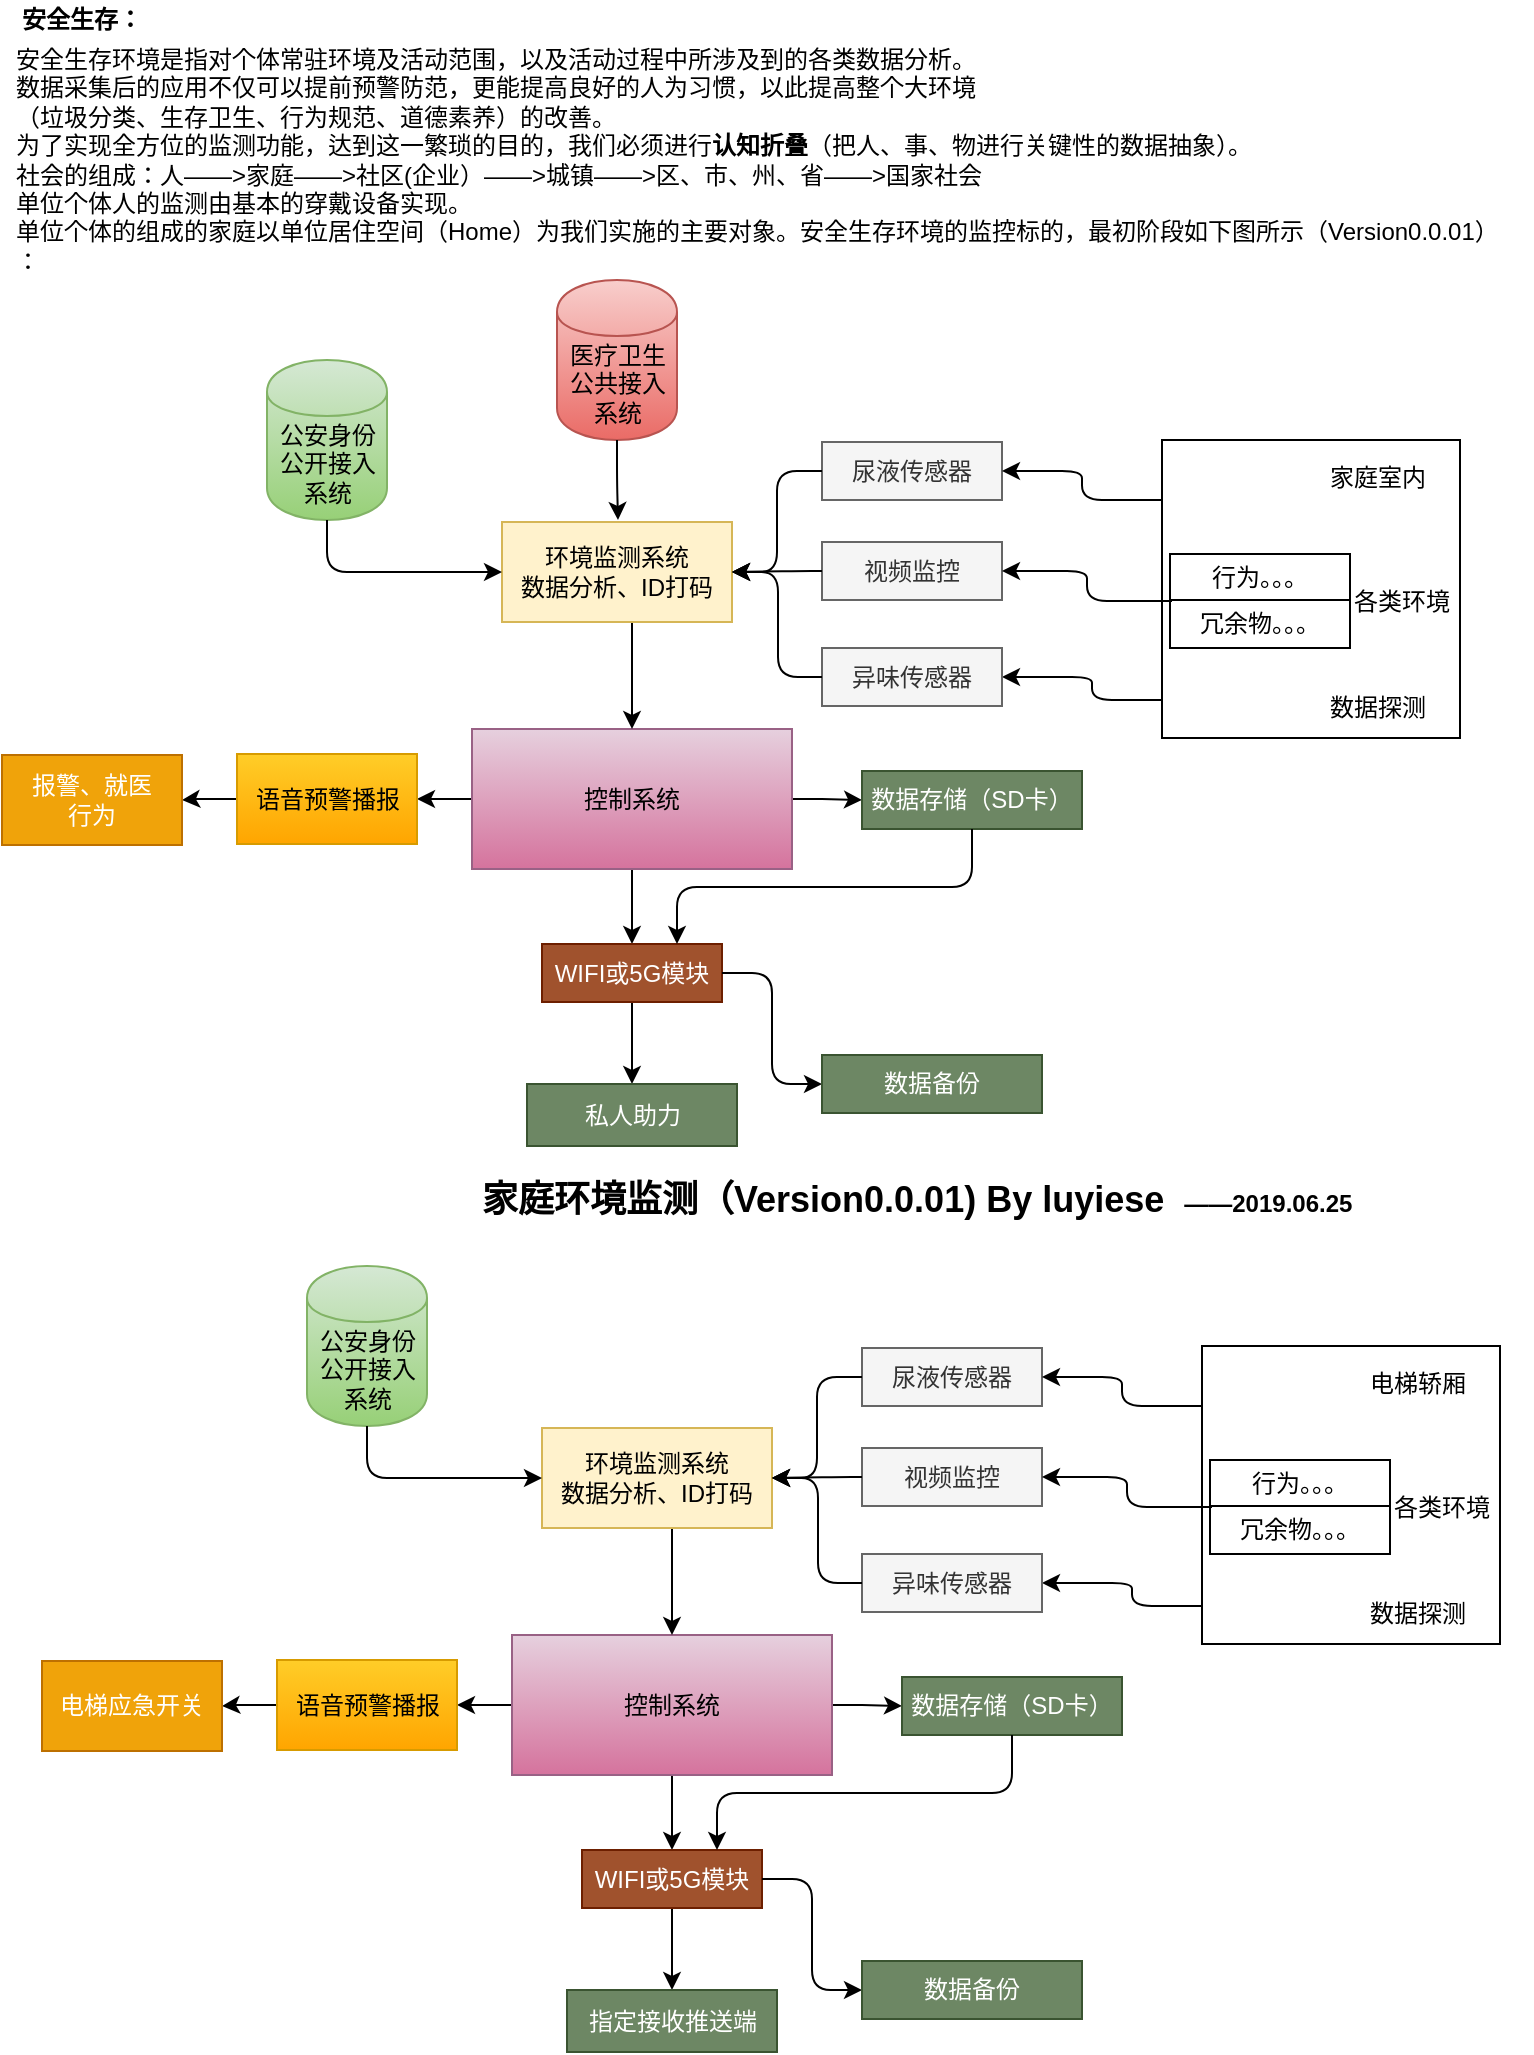 <mxfile version="11.0.2" type="github"><diagram id="euiM4bnVlnGrj6uJWChW" name="Page-1"><mxGraphModel dx="782" dy="1672" grid="1" gridSize="10" guides="1" tooltips="1" connect="1" arrows="1" fold="1" page="1" pageScale="1" pageWidth="827" pageHeight="1169" math="0" shadow="0"><root><mxCell id="0"/><mxCell id="1" parent="0"/><mxCell id="7qYvZs2lQt1LkEJZ6VYT-31" value="" style="edgeStyle=elbowEdgeStyle;elbow=horizontal;endArrow=classic;html=1;entryX=1;entryY=0.5;entryDx=0;entryDy=0;" edge="1" parent="1" target="7qYvZs2lQt1LkEJZ6VYT-30"><mxGeometry width="50" height="50" relative="1" as="geometry"><mxPoint x="620" y="160" as="sourcePoint"/><mxPoint x="540" y="85" as="targetPoint"/></mxGeometry></mxCell><mxCell id="7qYvZs2lQt1LkEJZ6VYT-43" value="" style="whiteSpace=wrap;html=1;aspect=fixed;" vertex="1" parent="1"><mxGeometry x="610" y="30" width="149" height="149" as="geometry"/></mxCell><mxCell id="7qYvZs2lQt1LkEJZ6VYT-20" value="" style="edgeStyle=orthogonalEdgeStyle;rounded=0;orthogonalLoop=1;jettySize=auto;html=1;" edge="1" parent="1" source="7qYvZs2lQt1LkEJZ6VYT-1" target="7qYvZs2lQt1LkEJZ6VYT-19"><mxGeometry relative="1" as="geometry"/></mxCell><mxCell id="7qYvZs2lQt1LkEJZ6VYT-26" style="edgeStyle=orthogonalEdgeStyle;rounded=0;orthogonalLoop=1;jettySize=auto;html=1;exitX=1;exitY=0.5;exitDx=0;exitDy=0;entryX=0;entryY=0.5;entryDx=0;entryDy=0;" edge="1" parent="1" source="7qYvZs2lQt1LkEJZ6VYT-1" target="7qYvZs2lQt1LkEJZ6VYT-25"><mxGeometry relative="1" as="geometry"><Array as="points"><mxPoint x="440" y="210"/><mxPoint x="440" y="210"/></Array></mxGeometry></mxCell><mxCell id="7qYvZs2lQt1LkEJZ6VYT-33" style="edgeStyle=orthogonalEdgeStyle;rounded=0;orthogonalLoop=1;jettySize=auto;html=1;exitX=0.5;exitY=1;exitDx=0;exitDy=0;entryX=0.5;entryY=0;entryDx=0;entryDy=0;" edge="1" parent="1" source="7qYvZs2lQt1LkEJZ6VYT-1" target="7qYvZs2lQt1LkEJZ6VYT-23"><mxGeometry relative="1" as="geometry"/></mxCell><mxCell id="7qYvZs2lQt1LkEJZ6VYT-1" value="控制系统" style="rounded=0;whiteSpace=wrap;html=1;fillColor=#e6d0de;strokeColor=#996185;gradientColor=#d5739d;" vertex="1" parent="1"><mxGeometry x="265" y="174.5" width="160" height="70" as="geometry"/></mxCell><mxCell id="7qYvZs2lQt1LkEJZ6VYT-22" value="" style="edgeStyle=orthogonalEdgeStyle;rounded=0;orthogonalLoop=1;jettySize=auto;html=1;" edge="1" parent="1" source="7qYvZs2lQt1LkEJZ6VYT-19" target="7qYvZs2lQt1LkEJZ6VYT-21"><mxGeometry relative="1" as="geometry"/></mxCell><mxCell id="7qYvZs2lQt1LkEJZ6VYT-19" value="语音预警播报" style="rounded=0;whiteSpace=wrap;html=1;fillColor=#ffcd28;strokeColor=#d79b00;gradientColor=#ffa500;" vertex="1" parent="1"><mxGeometry x="147.5" y="187" width="90" height="45" as="geometry"/></mxCell><mxCell id="7qYvZs2lQt1LkEJZ6VYT-21" value="报警、就医&lt;br&gt;行为" style="rounded=0;whiteSpace=wrap;html=1;fillColor=#f0a30a;strokeColor=#BD7000;fontColor=#ffffff;" vertex="1" parent="1"><mxGeometry x="30" y="187.5" width="90" height="45" as="geometry"/></mxCell><mxCell id="7qYvZs2lQt1LkEJZ6VYT-16" style="edgeStyle=orthogonalEdgeStyle;rounded=0;orthogonalLoop=1;jettySize=auto;html=1;exitX=0.5;exitY=1;exitDx=0;exitDy=0;entryX=0.5;entryY=0;entryDx=0;entryDy=0;" edge="1" parent="1" source="7qYvZs2lQt1LkEJZ6VYT-2" target="7qYvZs2lQt1LkEJZ6VYT-1"><mxGeometry relative="1" as="geometry"><Array as="points"><mxPoint x="345" y="121"/></Array></mxGeometry></mxCell><mxCell id="7qYvZs2lQt1LkEJZ6VYT-2" value="环境监测系统&lt;br&gt;数据分析、ID打码" style="rounded=0;whiteSpace=wrap;html=1;fillColor=#fff2cc;strokeColor=#d6b656;" vertex="1" parent="1"><mxGeometry x="280" y="71" width="115" height="50" as="geometry"/></mxCell><mxCell id="7qYvZs2lQt1LkEJZ6VYT-4" value="尿液传感器" style="rounded=0;whiteSpace=wrap;html=1;fillColor=#f5f5f5;strokeColor=#666666;fontColor=#333333;" vertex="1" parent="1"><mxGeometry x="440" y="31" width="90" height="29" as="geometry"/></mxCell><mxCell id="7qYvZs2lQt1LkEJZ6VYT-6" value="视频监控&lt;span style=&quot;font-family: &amp;#34;helvetica&amp;#34; , &amp;#34;arial&amp;#34; , sans-serif ; font-size: 0px ; white-space: nowrap&quot;&gt;%3CmxGraphModel%3E%3Croot%3E%3CmxCell%20id%3D%220%22%2F%3E%3CmxCell%20id%3D%221%22%20parent%3D%220%22%2F%3E%3CmxCell%20id%3D%222%22%20value%3D%22%E5%B0%BF%E6%B6%B2%E6%8E%A2%E6%B5%8B%22%20style%3D%22rounded%3D0%3BwhiteSpace%3Dwrap%3Bhtml%3D1%3B%22%20vertex%3D%221%22%20parent%3D%221%22%3E%3CmxGeometry%20x%3D%22445%22%20y%3D%2210%22%20width%3D%2290%22%20height%3D%2229%22%20as%3D%22geometry%22%2F%3E%3C%2FmxCell%3E%3C%2Froot%3E%3C%2FmxGraphModel%3E&lt;/span&gt;&lt;span style=&quot;font-family: &amp;#34;helvetica&amp;#34; , &amp;#34;arial&amp;#34; , sans-serif ; font-size: 0px ; white-space: nowrap&quot;&gt;%3CmxGraphModel%3E%3Croot%3E%3CmxCell%20id%3D%220%22%2F%3E%3CmxCell%20id%3D%221%22%20parent%3D%220%22%2F%3E%3CmxCell%20id%3D%222%22%20value%3D%22%E5%B0%BF%E6%B6%B2%E6%8E%A2%E6%B5%8B%22%20style%3D%22rounded%3D0%3BwhiteSpace%3Dwrap%3Bhtml%3D1%3B%22%20vertex%3D%221%22%20parent%3D%221%22%3E%3CmxGeometry%20x%3D%22445%22%20y%3D%2210%22%20width%3D%2290%22%20height%3D%2229%22%20as%3D%22geometry%22%2F%3E%3C%2FmxCell%3E%3C%2Froot%3E%3C%2FmxGraphModel%3E&lt;/span&gt;" style="rounded=0;whiteSpace=wrap;html=1;fillColor=#f5f5f5;strokeColor=#666666;fontColor=#333333;" vertex="1" parent="1"><mxGeometry x="440" y="81" width="90" height="29" as="geometry"/></mxCell><mxCell id="7qYvZs2lQt1LkEJZ6VYT-8" value="行为。。。" style="rounded=0;whiteSpace=wrap;html=1;" vertex="1" parent="1"><mxGeometry x="614" y="87" width="90" height="23" as="geometry"/></mxCell><mxCell id="7qYvZs2lQt1LkEJZ6VYT-9" value="冗余物。。。" style="rounded=0;whiteSpace=wrap;html=1;" vertex="1" parent="1"><mxGeometry x="614" y="110" width="90" height="24" as="geometry"/></mxCell><mxCell id="7qYvZs2lQt1LkEJZ6VYT-14" value="" style="edgeStyle=elbowEdgeStyle;elbow=horizontal;endArrow=classic;html=1;exitX=0;exitY=0.5;exitDx=0;exitDy=0;entryX=1;entryY=0.5;entryDx=0;entryDy=0;" edge="1" parent="1" source="7qYvZs2lQt1LkEJZ6VYT-4" target="7qYvZs2lQt1LkEJZ6VYT-2"><mxGeometry width="50" height="50" relative="1" as="geometry"><mxPoint x="560" y="141" as="sourcePoint"/><mxPoint x="410" y="130" as="targetPoint"/></mxGeometry></mxCell><mxCell id="7qYvZs2lQt1LkEJZ6VYT-15" value="" style="edgeStyle=elbowEdgeStyle;elbow=horizontal;endArrow=classic;html=1;exitX=0;exitY=0.5;exitDx=0;exitDy=0;entryX=1;entryY=0.5;entryDx=0;entryDy=0;" edge="1" parent="1" source="7qYvZs2lQt1LkEJZ6VYT-6" target="7qYvZs2lQt1LkEJZ6VYT-2"><mxGeometry width="50" height="50" relative="1" as="geometry"><mxPoint x="570" y="151" as="sourcePoint"/><mxPoint x="590" y="125" as="targetPoint"/><Array as="points"><mxPoint x="430" y="100"/><mxPoint x="418" y="100"/></Array></mxGeometry></mxCell><mxCell id="7qYvZs2lQt1LkEJZ6VYT-17" value="" style="edgeStyle=elbowEdgeStyle;elbow=horizontal;endArrow=classic;html=1;entryX=1;entryY=0.5;entryDx=0;entryDy=0;" edge="1" parent="1" target="7qYvZs2lQt1LkEJZ6VYT-4"><mxGeometry width="50" height="50" relative="1" as="geometry"><mxPoint x="610" y="60" as="sourcePoint"/><mxPoint x="600" y="135" as="targetPoint"/></mxGeometry></mxCell><mxCell id="7qYvZs2lQt1LkEJZ6VYT-18" value="" style="edgeStyle=elbowEdgeStyle;elbow=horizontal;endArrow=classic;html=1;exitX=0.011;exitY=0.021;exitDx=0;exitDy=0;entryX=1;entryY=0.5;entryDx=0;entryDy=0;exitPerimeter=0;" edge="1" parent="1" source="7qYvZs2lQt1LkEJZ6VYT-9" target="7qYvZs2lQt1LkEJZ6VYT-6"><mxGeometry width="50" height="50" relative="1" as="geometry"><mxPoint x="590" y="171" as="sourcePoint"/><mxPoint x="610" y="145" as="targetPoint"/></mxGeometry></mxCell><mxCell id="7qYvZs2lQt1LkEJZ6VYT-29" value="" style="edgeStyle=orthogonalEdgeStyle;rounded=0;orthogonalLoop=1;jettySize=auto;html=1;" edge="1" parent="1" source="7qYvZs2lQt1LkEJZ6VYT-23" target="7qYvZs2lQt1LkEJZ6VYT-28"><mxGeometry relative="1" as="geometry"/></mxCell><mxCell id="7qYvZs2lQt1LkEJZ6VYT-23" value="WIFI或5G模块" style="rounded=0;whiteSpace=wrap;html=1;fillColor=#a0522d;strokeColor=#6D1F00;fontColor=#ffffff;" vertex="1" parent="1"><mxGeometry x="300" y="282" width="90" height="29" as="geometry"/></mxCell><mxCell id="7qYvZs2lQt1LkEJZ6VYT-28" value="私人助力" style="rounded=0;whiteSpace=wrap;html=1;fillColor=#6d8764;strokeColor=#3A5431;fontColor=#ffffff;" vertex="1" parent="1"><mxGeometry x="292.5" y="352" width="105" height="31" as="geometry"/></mxCell><mxCell id="7qYvZs2lQt1LkEJZ6VYT-25" value="数据存储（SD卡）" style="rounded=0;whiteSpace=wrap;html=1;fillColor=#6d8764;strokeColor=#3A5431;fontColor=#ffffff;" vertex="1" parent="1"><mxGeometry x="460" y="195.5" width="110" height="29" as="geometry"/></mxCell><mxCell id="7qYvZs2lQt1LkEJZ6VYT-30" value="异味传感器" style="rounded=0;whiteSpace=wrap;html=1;fillColor=#f5f5f5;strokeColor=#666666;fontColor=#333333;" vertex="1" parent="1"><mxGeometry x="440" y="134" width="90" height="29" as="geometry"/></mxCell><mxCell id="7qYvZs2lQt1LkEJZ6VYT-32" value="" style="edgeStyle=elbowEdgeStyle;elbow=horizontal;endArrow=classic;html=1;entryX=1;entryY=0.5;entryDx=0;entryDy=0;exitX=0;exitY=0.5;exitDx=0;exitDy=0;" edge="1" parent="1" source="7qYvZs2lQt1LkEJZ6VYT-30" target="7qYvZs2lQt1LkEJZ6VYT-2"><mxGeometry width="50" height="50" relative="1" as="geometry"><mxPoint x="620" y="80" as="sourcePoint"/><mxPoint x="550" y="95" as="targetPoint"/><Array as="points"><mxPoint x="418" y="120"/></Array></mxGeometry></mxCell><mxCell id="7qYvZs2lQt1LkEJZ6VYT-37" value="" style="edgeStyle=elbowEdgeStyle;elbow=horizontal;endArrow=classic;html=1;exitX=1;exitY=0.5;exitDx=0;exitDy=0;entryX=0;entryY=0.5;entryDx=0;entryDy=0;" edge="1" parent="1" source="7qYvZs2lQt1LkEJZ6VYT-23" target="7qYvZs2lQt1LkEJZ6VYT-38"><mxGeometry width="50" height="50" relative="1" as="geometry"><mxPoint x="525" y="235" as="sourcePoint"/><mxPoint x="460" y="320" as="targetPoint"/></mxGeometry></mxCell><mxCell id="7qYvZs2lQt1LkEJZ6VYT-38" value="数据备份" style="rounded=0;whiteSpace=wrap;html=1;fillColor=#6d8764;strokeColor=#3A5431;fontColor=#ffffff;" vertex="1" parent="1"><mxGeometry x="440" y="337.5" width="110" height="29" as="geometry"/></mxCell><mxCell id="7qYvZs2lQt1LkEJZ6VYT-41" value="" style="edgeStyle=elbowEdgeStyle;elbow=vertical;endArrow=classic;html=1;exitX=0.5;exitY=1;exitDx=0;exitDy=0;entryX=0.75;entryY=0;entryDx=0;entryDy=0;" edge="1" parent="1" source="7qYvZs2lQt1LkEJZ6VYT-25" target="7qYvZs2lQt1LkEJZ6VYT-23"><mxGeometry width="50" height="50" relative="1" as="geometry"><mxPoint x="520" y="300" as="sourcePoint"/><mxPoint x="570" y="250" as="targetPoint"/></mxGeometry></mxCell><mxCell id="7qYvZs2lQt1LkEJZ6VYT-44" value="家庭室内&lt;br&gt;&lt;br&gt;&lt;br&gt;&lt;br&gt;&lt;br&gt;&lt;br&gt;&lt;br&gt;&lt;br&gt;数据探测" style="text;html=1;resizable=0;points=[];autosize=1;align=left;verticalAlign=top;spacingTop=-4;" vertex="1" parent="1"><mxGeometry x="692" y="39" width="60" height="130" as="geometry"/></mxCell><mxCell id="7qYvZs2lQt1LkEJZ6VYT-45" value="各类环境" style="text;html=1;resizable=0;points=[];autosize=1;align=left;verticalAlign=top;spacingTop=-4;" vertex="1" parent="1"><mxGeometry x="704" y="101" width="60" height="20" as="geometry"/></mxCell><mxCell id="7qYvZs2lQt1LkEJZ6VYT-47" value="公安身份公开接入系统" style="shape=cylinder;whiteSpace=wrap;html=1;boundedLbl=1;backgroundOutline=1;gradientColor=#97d077;fillColor=#d5e8d4;strokeColor=#82b366;" vertex="1" parent="1"><mxGeometry x="162.5" y="-10" width="60" height="80" as="geometry"/></mxCell><mxCell id="7qYvZs2lQt1LkEJZ6VYT-49" value="" style="edgeStyle=elbowEdgeStyle;elbow=vertical;endArrow=classic;html=1;exitX=0.5;exitY=1;exitDx=0;exitDy=0;entryX=0;entryY=0.5;entryDx=0;entryDy=0;" edge="1" parent="1" source="7qYvZs2lQt1LkEJZ6VYT-47" target="7qYvZs2lQt1LkEJZ6VYT-2"><mxGeometry width="50" height="50" relative="1" as="geometry"><mxPoint x="210" y="180" as="sourcePoint"/><mxPoint x="260" y="130" as="targetPoint"/><Array as="points"><mxPoint x="260" y="96"/><mxPoint x="200" y="120"/></Array></mxGeometry></mxCell><mxCell id="7qYvZs2lQt1LkEJZ6VYT-50" value="医疗卫生公共接入系统" style="shape=cylinder;whiteSpace=wrap;html=1;boundedLbl=1;backgroundOutline=1;gradientColor=#ea6b66;fillColor=#f8cecc;strokeColor=#b85450;" vertex="1" parent="1"><mxGeometry x="307.5" y="-50" width="60" height="80" as="geometry"/></mxCell><mxCell id="7qYvZs2lQt1LkEJZ6VYT-51" value="" style="edgeStyle=elbowEdgeStyle;elbow=vertical;endArrow=classic;html=1;exitX=0.5;exitY=1;exitDx=0;exitDy=0;" edge="1" parent="1" source="7qYvZs2lQt1LkEJZ6VYT-50"><mxGeometry width="50" height="50" relative="1" as="geometry"><mxPoint x="203" y="80" as="sourcePoint"/><mxPoint x="338" y="70" as="targetPoint"/><Array as="points"/></mxGeometry></mxCell><mxCell id="7qYvZs2lQt1LkEJZ6VYT-86" value="" style="edgeStyle=elbowEdgeStyle;elbow=horizontal;endArrow=classic;html=1;entryX=1;entryY=0.5;entryDx=0;entryDy=0;" edge="1" parent="1" target="7qYvZs2lQt1LkEJZ6VYT-109"><mxGeometry width="50" height="50" relative="1" as="geometry"><mxPoint x="640" y="613" as="sourcePoint"/><mxPoint x="560" y="538" as="targetPoint"/></mxGeometry></mxCell><mxCell id="7qYvZs2lQt1LkEJZ6VYT-87" value="" style="whiteSpace=wrap;html=1;aspect=fixed;" vertex="1" parent="1"><mxGeometry x="630" y="483" width="149" height="149" as="geometry"/></mxCell><mxCell id="7qYvZs2lQt1LkEJZ6VYT-88" value="" style="edgeStyle=orthogonalEdgeStyle;rounded=0;orthogonalLoop=1;jettySize=auto;html=1;" edge="1" parent="1" source="7qYvZs2lQt1LkEJZ6VYT-91" target="7qYvZs2lQt1LkEJZ6VYT-93"><mxGeometry relative="1" as="geometry"/></mxCell><mxCell id="7qYvZs2lQt1LkEJZ6VYT-89" style="edgeStyle=orthogonalEdgeStyle;rounded=0;orthogonalLoop=1;jettySize=auto;html=1;exitX=1;exitY=0.5;exitDx=0;exitDy=0;entryX=0;entryY=0.5;entryDx=0;entryDy=0;" edge="1" parent="1" source="7qYvZs2lQt1LkEJZ6VYT-91" target="7qYvZs2lQt1LkEJZ6VYT-108"><mxGeometry relative="1" as="geometry"><Array as="points"><mxPoint x="460" y="663"/><mxPoint x="460" y="663"/></Array></mxGeometry></mxCell><mxCell id="7qYvZs2lQt1LkEJZ6VYT-90" style="edgeStyle=orthogonalEdgeStyle;rounded=0;orthogonalLoop=1;jettySize=auto;html=1;exitX=0.5;exitY=1;exitDx=0;exitDy=0;entryX=0.5;entryY=0;entryDx=0;entryDy=0;" edge="1" parent="1" source="7qYvZs2lQt1LkEJZ6VYT-91" target="7qYvZs2lQt1LkEJZ6VYT-106"><mxGeometry relative="1" as="geometry"/></mxCell><mxCell id="7qYvZs2lQt1LkEJZ6VYT-91" value="控制系统" style="rounded=0;whiteSpace=wrap;html=1;fillColor=#e6d0de;strokeColor=#996185;gradientColor=#d5739d;" vertex="1" parent="1"><mxGeometry x="285" y="627.5" width="160" height="70" as="geometry"/></mxCell><mxCell id="7qYvZs2lQt1LkEJZ6VYT-92" value="" style="edgeStyle=orthogonalEdgeStyle;rounded=0;orthogonalLoop=1;jettySize=auto;html=1;" edge="1" parent="1" source="7qYvZs2lQt1LkEJZ6VYT-93" target="7qYvZs2lQt1LkEJZ6VYT-94"><mxGeometry relative="1" as="geometry"/></mxCell><mxCell id="7qYvZs2lQt1LkEJZ6VYT-93" value="语音预警播报" style="rounded=0;whiteSpace=wrap;html=1;fillColor=#ffcd28;strokeColor=#d79b00;gradientColor=#ffa500;" vertex="1" parent="1"><mxGeometry x="167.5" y="640" width="90" height="45" as="geometry"/></mxCell><mxCell id="7qYvZs2lQt1LkEJZ6VYT-94" value="电梯应急开关" style="rounded=0;whiteSpace=wrap;html=1;fillColor=#f0a30a;strokeColor=#BD7000;fontColor=#ffffff;" vertex="1" parent="1"><mxGeometry x="50" y="640.5" width="90" height="45" as="geometry"/></mxCell><mxCell id="7qYvZs2lQt1LkEJZ6VYT-95" style="edgeStyle=orthogonalEdgeStyle;rounded=0;orthogonalLoop=1;jettySize=auto;html=1;exitX=0.5;exitY=1;exitDx=0;exitDy=0;entryX=0.5;entryY=0;entryDx=0;entryDy=0;" edge="1" parent="1" source="7qYvZs2lQt1LkEJZ6VYT-96" target="7qYvZs2lQt1LkEJZ6VYT-91"><mxGeometry relative="1" as="geometry"><Array as="points"><mxPoint x="365" y="574"/></Array></mxGeometry></mxCell><mxCell id="7qYvZs2lQt1LkEJZ6VYT-96" value="环境监测系统&lt;br&gt;数据分析、ID打码" style="rounded=0;whiteSpace=wrap;html=1;fillColor=#fff2cc;strokeColor=#d6b656;" vertex="1" parent="1"><mxGeometry x="300" y="524" width="115" height="50" as="geometry"/></mxCell><mxCell id="7qYvZs2lQt1LkEJZ6VYT-97" value="尿液传感器" style="rounded=0;whiteSpace=wrap;html=1;fillColor=#f5f5f5;strokeColor=#666666;fontColor=#333333;" vertex="1" parent="1"><mxGeometry x="460" y="484" width="90" height="29" as="geometry"/></mxCell><mxCell id="7qYvZs2lQt1LkEJZ6VYT-98" value="视频监控&lt;span style=&quot;font-family: &amp;#34;helvetica&amp;#34; , &amp;#34;arial&amp;#34; , sans-serif ; font-size: 0px ; white-space: nowrap&quot;&gt;%3CmxGraphModel%3E%3Croot%3E%3CmxCell%20id%3D%220%22%2F%3E%3CmxCell%20id%3D%221%22%20parent%3D%220%22%2F%3E%3CmxCell%20id%3D%222%22%20value%3D%22%E5%B0%BF%E6%B6%B2%E6%8E%A2%E6%B5%8B%22%20style%3D%22rounded%3D0%3BwhiteSpace%3Dwrap%3Bhtml%3D1%3B%22%20vertex%3D%221%22%20parent%3D%221%22%3E%3CmxGeometry%20x%3D%22445%22%20y%3D%2210%22%20width%3D%2290%22%20height%3D%2229%22%20as%3D%22geometry%22%2F%3E%3C%2FmxCell%3E%3C%2Froot%3E%3C%2FmxGraphModel%3E&lt;/span&gt;&lt;span style=&quot;font-family: &amp;#34;helvetica&amp;#34; , &amp;#34;arial&amp;#34; , sans-serif ; font-size: 0px ; white-space: nowrap&quot;&gt;%3CmxGraphModel%3E%3Croot%3E%3CmxCell%20id%3D%220%22%2F%3E%3CmxCell%20id%3D%221%22%20parent%3D%220%22%2F%3E%3CmxCell%20id%3D%222%22%20value%3D%22%E5%B0%BF%E6%B6%B2%E6%8E%A2%E6%B5%8B%22%20style%3D%22rounded%3D0%3BwhiteSpace%3Dwrap%3Bhtml%3D1%3B%22%20vertex%3D%221%22%20parent%3D%221%22%3E%3CmxGeometry%20x%3D%22445%22%20y%3D%2210%22%20width%3D%2290%22%20height%3D%2229%22%20as%3D%22geometry%22%2F%3E%3C%2FmxCell%3E%3C%2Froot%3E%3C%2FmxGraphModel%3E&lt;/span&gt;" style="rounded=0;whiteSpace=wrap;html=1;fillColor=#f5f5f5;strokeColor=#666666;fontColor=#333333;" vertex="1" parent="1"><mxGeometry x="460" y="534" width="90" height="29" as="geometry"/></mxCell><mxCell id="7qYvZs2lQt1LkEJZ6VYT-99" value="行为。。。" style="rounded=0;whiteSpace=wrap;html=1;" vertex="1" parent="1"><mxGeometry x="634" y="540" width="90" height="23" as="geometry"/></mxCell><mxCell id="7qYvZs2lQt1LkEJZ6VYT-100" value="冗余物。。。" style="rounded=0;whiteSpace=wrap;html=1;" vertex="1" parent="1"><mxGeometry x="634" y="563" width="90" height="24" as="geometry"/></mxCell><mxCell id="7qYvZs2lQt1LkEJZ6VYT-101" value="" style="edgeStyle=elbowEdgeStyle;elbow=horizontal;endArrow=classic;html=1;exitX=0;exitY=0.5;exitDx=0;exitDy=0;entryX=1;entryY=0.5;entryDx=0;entryDy=0;" edge="1" parent="1" source="7qYvZs2lQt1LkEJZ6VYT-97" target="7qYvZs2lQt1LkEJZ6VYT-96"><mxGeometry width="50" height="50" relative="1" as="geometry"><mxPoint x="580" y="594" as="sourcePoint"/><mxPoint x="430" y="583" as="targetPoint"/></mxGeometry></mxCell><mxCell id="7qYvZs2lQt1LkEJZ6VYT-102" value="" style="edgeStyle=elbowEdgeStyle;elbow=horizontal;endArrow=classic;html=1;exitX=0;exitY=0.5;exitDx=0;exitDy=0;entryX=1;entryY=0.5;entryDx=0;entryDy=0;" edge="1" parent="1" source="7qYvZs2lQt1LkEJZ6VYT-98" target="7qYvZs2lQt1LkEJZ6VYT-96"><mxGeometry width="50" height="50" relative="1" as="geometry"><mxPoint x="590" y="604" as="sourcePoint"/><mxPoint x="610" y="578" as="targetPoint"/><Array as="points"><mxPoint x="450" y="553"/><mxPoint x="438" y="553"/></Array></mxGeometry></mxCell><mxCell id="7qYvZs2lQt1LkEJZ6VYT-103" value="" style="edgeStyle=elbowEdgeStyle;elbow=horizontal;endArrow=classic;html=1;entryX=1;entryY=0.5;entryDx=0;entryDy=0;" edge="1" parent="1" target="7qYvZs2lQt1LkEJZ6VYT-97"><mxGeometry width="50" height="50" relative="1" as="geometry"><mxPoint x="630" y="513" as="sourcePoint"/><mxPoint x="620" y="588" as="targetPoint"/></mxGeometry></mxCell><mxCell id="7qYvZs2lQt1LkEJZ6VYT-104" value="" style="edgeStyle=elbowEdgeStyle;elbow=horizontal;endArrow=classic;html=1;exitX=0.011;exitY=0.021;exitDx=0;exitDy=0;entryX=1;entryY=0.5;entryDx=0;entryDy=0;exitPerimeter=0;" edge="1" parent="1" source="7qYvZs2lQt1LkEJZ6VYT-100" target="7qYvZs2lQt1LkEJZ6VYT-98"><mxGeometry width="50" height="50" relative="1" as="geometry"><mxPoint x="610" y="624" as="sourcePoint"/><mxPoint x="630" y="598" as="targetPoint"/></mxGeometry></mxCell><mxCell id="7qYvZs2lQt1LkEJZ6VYT-105" value="" style="edgeStyle=orthogonalEdgeStyle;rounded=0;orthogonalLoop=1;jettySize=auto;html=1;" edge="1" parent="1" source="7qYvZs2lQt1LkEJZ6VYT-106" target="7qYvZs2lQt1LkEJZ6VYT-107"><mxGeometry relative="1" as="geometry"/></mxCell><mxCell id="7qYvZs2lQt1LkEJZ6VYT-106" value="WIFI或5G模块" style="rounded=0;whiteSpace=wrap;html=1;fillColor=#a0522d;strokeColor=#6D1F00;fontColor=#ffffff;" vertex="1" parent="1"><mxGeometry x="320" y="735" width="90" height="29" as="geometry"/></mxCell><mxCell id="7qYvZs2lQt1LkEJZ6VYT-107" value="指定接收推送端" style="rounded=0;whiteSpace=wrap;html=1;fillColor=#6d8764;strokeColor=#3A5431;fontColor=#ffffff;" vertex="1" parent="1"><mxGeometry x="312.5" y="805" width="105" height="31" as="geometry"/></mxCell><mxCell id="7qYvZs2lQt1LkEJZ6VYT-108" value="数据存储（SD卡）" style="rounded=0;whiteSpace=wrap;html=1;fillColor=#6d8764;strokeColor=#3A5431;fontColor=#ffffff;" vertex="1" parent="1"><mxGeometry x="480" y="648.5" width="110" height="29" as="geometry"/></mxCell><mxCell id="7qYvZs2lQt1LkEJZ6VYT-109" value="异味传感器" style="rounded=0;whiteSpace=wrap;html=1;fillColor=#f5f5f5;strokeColor=#666666;fontColor=#333333;" vertex="1" parent="1"><mxGeometry x="460" y="587" width="90" height="29" as="geometry"/></mxCell><mxCell id="7qYvZs2lQt1LkEJZ6VYT-110" value="" style="edgeStyle=elbowEdgeStyle;elbow=horizontal;endArrow=classic;html=1;entryX=1;entryY=0.5;entryDx=0;entryDy=0;exitX=0;exitY=0.5;exitDx=0;exitDy=0;" edge="1" parent="1" source="7qYvZs2lQt1LkEJZ6VYT-109" target="7qYvZs2lQt1LkEJZ6VYT-96"><mxGeometry width="50" height="50" relative="1" as="geometry"><mxPoint x="640" y="533" as="sourcePoint"/><mxPoint x="570" y="548" as="targetPoint"/><Array as="points"><mxPoint x="438" y="573"/></Array></mxGeometry></mxCell><mxCell id="7qYvZs2lQt1LkEJZ6VYT-111" value="" style="edgeStyle=elbowEdgeStyle;elbow=horizontal;endArrow=classic;html=1;exitX=1;exitY=0.5;exitDx=0;exitDy=0;entryX=0;entryY=0.5;entryDx=0;entryDy=0;" edge="1" parent="1" source="7qYvZs2lQt1LkEJZ6VYT-106" target="7qYvZs2lQt1LkEJZ6VYT-112"><mxGeometry width="50" height="50" relative="1" as="geometry"><mxPoint x="545" y="688" as="sourcePoint"/><mxPoint x="480" y="773" as="targetPoint"/></mxGeometry></mxCell><mxCell id="7qYvZs2lQt1LkEJZ6VYT-112" value="数据备份" style="rounded=0;whiteSpace=wrap;html=1;fillColor=#6d8764;strokeColor=#3A5431;fontColor=#ffffff;" vertex="1" parent="1"><mxGeometry x="460" y="790.5" width="110" height="29" as="geometry"/></mxCell><mxCell id="7qYvZs2lQt1LkEJZ6VYT-113" value="" style="edgeStyle=elbowEdgeStyle;elbow=vertical;endArrow=classic;html=1;exitX=0.5;exitY=1;exitDx=0;exitDy=0;entryX=0.75;entryY=0;entryDx=0;entryDy=0;" edge="1" parent="1" source="7qYvZs2lQt1LkEJZ6VYT-108" target="7qYvZs2lQt1LkEJZ6VYT-106"><mxGeometry width="50" height="50" relative="1" as="geometry"><mxPoint x="540" y="753" as="sourcePoint"/><mxPoint x="590" y="703" as="targetPoint"/></mxGeometry></mxCell><mxCell id="7qYvZs2lQt1LkEJZ6VYT-114" value="电梯轿厢&lt;br&gt;&lt;br&gt;&lt;br&gt;&lt;br&gt;&lt;br&gt;&lt;br&gt;&lt;br&gt;&lt;br&gt;数据探测" style="text;html=1;resizable=0;points=[];autosize=1;align=left;verticalAlign=top;spacingTop=-4;" vertex="1" parent="1"><mxGeometry x="712" y="492" width="60" height="130" as="geometry"/></mxCell><mxCell id="7qYvZs2lQt1LkEJZ6VYT-115" value="各类环境" style="text;html=1;resizable=0;points=[];autosize=1;align=left;verticalAlign=top;spacingTop=-4;" vertex="1" parent="1"><mxGeometry x="724" y="554" width="60" height="20" as="geometry"/></mxCell><mxCell id="7qYvZs2lQt1LkEJZ6VYT-116" value="公安身份公开接入系统" style="shape=cylinder;whiteSpace=wrap;html=1;boundedLbl=1;backgroundOutline=1;gradientColor=#97d077;fillColor=#d5e8d4;strokeColor=#82b366;" vertex="1" parent="1"><mxGeometry x="182.5" y="443" width="60" height="80" as="geometry"/></mxCell><mxCell id="7qYvZs2lQt1LkEJZ6VYT-117" value="" style="edgeStyle=elbowEdgeStyle;elbow=vertical;endArrow=classic;html=1;exitX=0.5;exitY=1;exitDx=0;exitDy=0;entryX=0;entryY=0.5;entryDx=0;entryDy=0;" edge="1" parent="1" source="7qYvZs2lQt1LkEJZ6VYT-116" target="7qYvZs2lQt1LkEJZ6VYT-96"><mxGeometry width="50" height="50" relative="1" as="geometry"><mxPoint x="230" y="633" as="sourcePoint"/><mxPoint x="280" y="583" as="targetPoint"/><Array as="points"><mxPoint x="280" y="549"/><mxPoint x="220" y="573"/></Array></mxGeometry></mxCell><mxCell id="7qYvZs2lQt1LkEJZ6VYT-122" value="" style="group" vertex="1" connectable="0" parent="1"><mxGeometry x="35" y="-190" width="760" height="130" as="geometry"/></mxCell><mxCell id="7qYvZs2lQt1LkEJZ6VYT-120" value="&lt;b&gt;安全生存：&lt;/b&gt;" style="text;html=1;resizable=0;points=[];autosize=1;align=left;verticalAlign=top;spacingTop=-4;" vertex="1" parent="7qYvZs2lQt1LkEJZ6VYT-122"><mxGeometry x="2.5" width="80" height="20" as="geometry"/></mxCell><mxCell id="7qYvZs2lQt1LkEJZ6VYT-121" value="安全生存环境是指对个体常驻环境及活动范围，以及活动过程中所涉及到的各类数据分析。&lt;br&gt;数据采集后的应用不仅可以提前预警防范，更能提高良好的人为习惯，以此提高整个大环境&lt;br&gt;（垃圾分类、生存卫生、行为规范、道德素养）的改善。&lt;br&gt;为了实现全方位的监测功能，达到这一繁琐的目的，我们必须进行&lt;b&gt;认知折叠&lt;/b&gt;（把人、事、物进行关键性的数据抽象）。&lt;br&gt;社会的组成：人——&amp;gt;家庭——&amp;gt;社区(企业）——&amp;gt;城镇——&amp;gt;区、市、州、省——&amp;gt;国家社会&lt;br&gt;单位个体人的监测由基本的穿戴设备实现。&lt;br&gt;单位个体的组成的家庭以单位居住空间（Home）为我们实施的主要对象。安全生存环境的监控标的，最初阶段如下图所示（Version0.0.01）&lt;br&gt;：" style="text;html=1;resizable=0;points=[];autosize=1;align=left;verticalAlign=top;spacingTop=-4;" vertex="1" parent="7qYvZs2lQt1LkEJZ6VYT-122"><mxGeometry y="20" width="760" height="110" as="geometry"/></mxCell><mxCell id="7qYvZs2lQt1LkEJZ6VYT-124" value="&lt;b&gt;&lt;font style=&quot;font-size: 18px&quot;&gt;家庭环境监测（Version0.0.01) By luyiese&lt;/font&gt;&amp;nbsp; &amp;nbsp;——2019.06.25&lt;/b&gt;" style="text;html=1;resizable=0;points=[];autosize=1;align=left;verticalAlign=top;spacingTop=-4;" vertex="1" parent="1"><mxGeometry x="268" y="397" width="450" height="20" as="geometry"/></mxCell></root></mxGraphModel></diagram></mxfile>